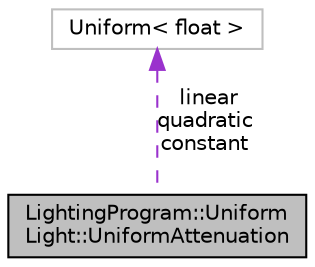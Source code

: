 digraph "LightingProgram::UniformLight::UniformAttenuation"
{
 // INTERACTIVE_SVG=YES
 // LATEX_PDF_SIZE
  edge [fontname="Helvetica",fontsize="10",labelfontname="Helvetica",labelfontsize="10"];
  node [fontname="Helvetica",fontsize="10",shape=record];
  Node1 [label="LightingProgram::Uniform\lLight::UniformAttenuation",height=0.2,width=0.4,color="black", fillcolor="grey75", style="filled", fontcolor="black",tooltip=" "];
  Node2 -> Node1 [dir="back",color="darkorchid3",fontsize="10",style="dashed",label=" linear\nquadratic\nconstant" ,fontname="Helvetica"];
  Node2 [label="Uniform\< float \>",height=0.2,width=0.4,color="grey75", fillcolor="white", style="filled",tooltip=" "];
}
